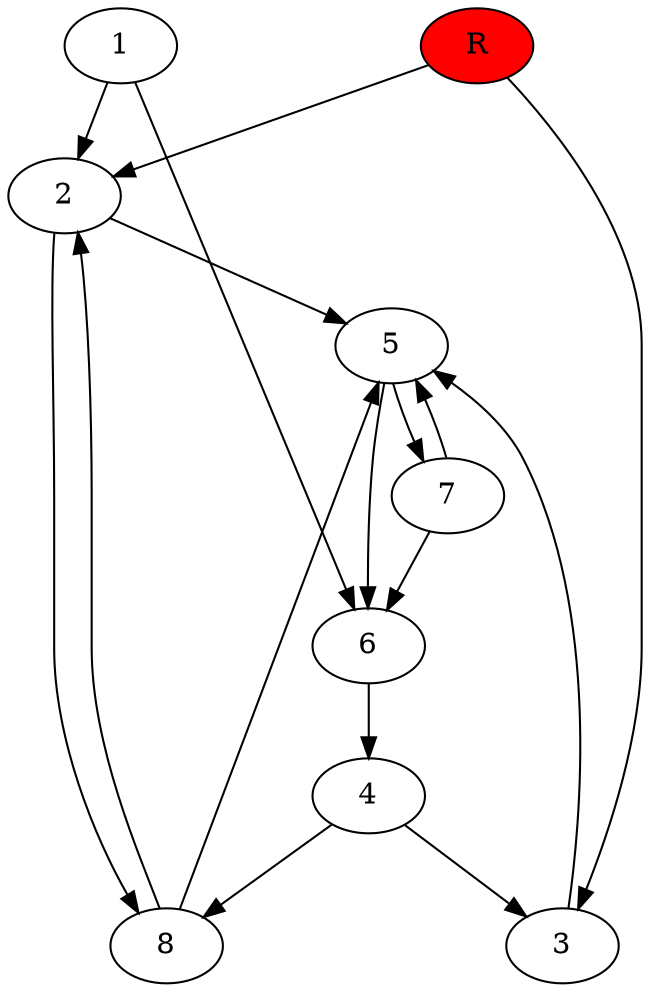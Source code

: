 digraph prb4147 {
	1
	2
	3
	4
	5
	6
	7
	8
	R [fillcolor="#ff0000" style=filled]
	1 -> 2
	1 -> 6
	2 -> 5
	2 -> 8
	3 -> 5
	4 -> 3
	4 -> 8
	5 -> 6
	5 -> 7
	6 -> 4
	7 -> 5
	7 -> 6
	8 -> 2
	8 -> 5
	R -> 2
	R -> 3
}
